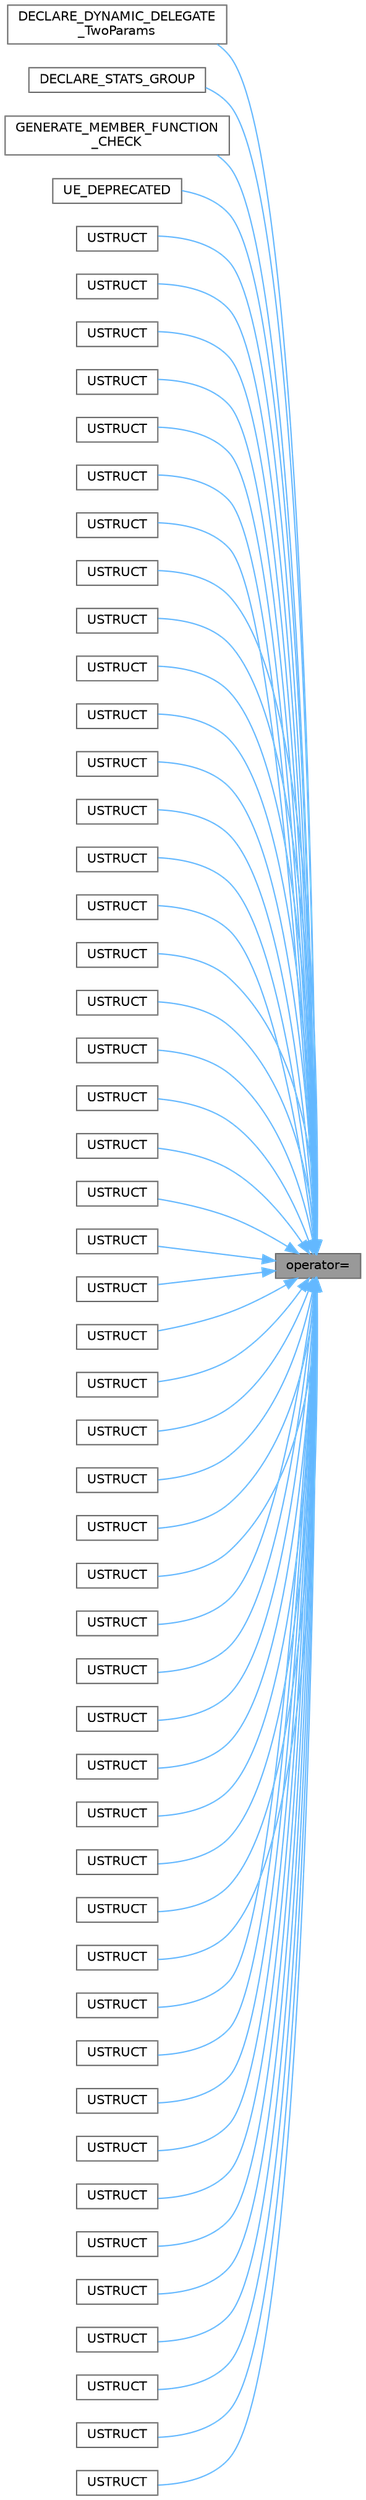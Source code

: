 digraph "operator="
{
 // INTERACTIVE_SVG=YES
 // LATEX_PDF_SIZE
  bgcolor="transparent";
  edge [fontname=Helvetica,fontsize=10,labelfontname=Helvetica,labelfontsize=10];
  node [fontname=Helvetica,fontsize=10,shape=box,height=0.2,width=0.4];
  rankdir="RL";
  Node1 [id="Node000001",label="operator=",height=0.2,width=0.4,color="gray40", fillcolor="grey60", style="filled", fontcolor="black",tooltip=" "];
  Node1 -> Node2 [id="edge1_Node000001_Node000002",dir="back",color="steelblue1",style="solid",tooltip=" "];
  Node2 [id="Node000002",label="DECLARE_DYNAMIC_DELEGATE\l_TwoParams",height=0.2,width=0.4,color="grey40", fillcolor="white", style="filled",URL="$d4/d15/GameplayEffect_8h.html#a5849bd5e985529dcca4c3bf04df9f508",tooltip=" "];
  Node1 -> Node3 [id="edge2_Node000001_Node000003",dir="back",color="steelblue1",style="solid",tooltip=" "];
  Node3 [id="Node000003",label="DECLARE_STATS_GROUP",height=0.2,width=0.4,color="grey40", fillcolor="white", style="filled",URL="$da/d32/MovieSceneEntitySystemTypes_8h.html#a5c81dfc18995ea372f027e6c37c9b374",tooltip=" "];
  Node1 -> Node4 [id="edge3_Node000001_Node000004",dir="back",color="steelblue1",style="solid",tooltip=" "];
  Node4 [id="Node000004",label="GENERATE_MEMBER_FUNCTION\l_CHECK",height=0.2,width=0.4,color="grey40", fillcolor="white", style="filled",URL="$da/d1a/CoreNet_8h.html#a926ba16f580b146e0ae913026845dd51",tooltip="Used to pass in temporary pointers to NetBitWriter which we absolutely need to avoid copying by accid..."];
  Node1 -> Node5 [id="edge4_Node000001_Node000005",dir="back",color="steelblue1",style="solid",tooltip=" "];
  Node5 [id="Node000005",label="UE_DEPRECATED",height=0.2,width=0.4,color="grey40", fillcolor="white", style="filled",URL="$d6/da6/PackageBackup_8h.html#ab6d8d9b66c5daab50edbcb1fa0bd30a3",tooltip="Class that houses various static utility functions to allow for packages to be backed-up to a special..."];
  Node1 -> Node6 [id="edge5_Node000001_Node000006",dir="back",color="steelblue1",style="solid",tooltip=" "];
  Node6 [id="Node000006",label="USTRUCT",height=0.2,width=0.4,color="grey40", fillcolor="white", style="filled",URL="$df/d4b/ActorInstanceHandle_8h.html#aa6246881ed835fb78b4d883fd863a3fc",tooltip="Handle to a unique object."];
  Node1 -> Node7 [id="edge6_Node000001_Node000007",dir="back",color="steelblue1",style="solid",tooltip=" "];
  Node7 [id="Node000007",label="USTRUCT",height=0.2,width=0.4,color="grey40", fillcolor="white", style="filled",URL="$dc/dc2/WorldFolders_8h.html#a6f92ecd8facbf6f92eac9bf68592e691",tooltip=" "];
  Node1 -> Node8 [id="edge7_Node000001_Node000008",dir="back",color="steelblue1",style="solid",tooltip=" "];
  Node8 [id="Node000008",label="USTRUCT",height=0.2,width=0.4,color="grey40", fillcolor="white", style="filled",URL="$dd/d64/AITypes_8h.html#ad0f3b0c083502585487445b34900b702",tooltip=" "];
  Node1 -> Node9 [id="edge8_Node000001_Node000009",dir="back",color="steelblue1",style="solid",tooltip=" "];
  Node9 [id="Node000009",label="USTRUCT",height=0.2,width=0.4,color="grey40", fillcolor="white", style="filled",URL="$df/dce/AnimClassInterface_8h.html#a59fd0560539521cff31f384a31d62a41",tooltip="Describes the input and output of an anim blueprint 'function'."];
  Node1 -> Node10 [id="edge9_Node000001_Node000010",dir="back",color="steelblue1",style="solid",tooltip=" "];
  Node10 [id="Node000010",label="USTRUCT",height=0.2,width=0.4,color="grey40", fillcolor="white", style="filled",URL="$d7/d4c/AnimExecutionContext_8h.html#a501a6457f34d41cfb74c3a3d8558ee27",tooltip=" "];
  Node1 -> Node11 [id="edge10_Node000001_Node000011",dir="back",color="steelblue1",style="solid",tooltip=" "];
  Node11 [id="Node000011",label="USTRUCT",height=0.2,width=0.4,color="grey40", fillcolor="white", style="filled",URL="$df/d39/AnimNextDataInterfacePayload_8h.html#ad1b16703c60ab7152c864eb1708ae6ef",tooltip=" "];
  Node1 -> Node12 [id="edge11_Node000001_Node000012",dir="back",color="steelblue1",style="solid",tooltip=" "];
  Node12 [id="Node000012",label="USTRUCT",height=0.2,width=0.4,color="grey40", fillcolor="white", style="filled",URL="$d9/d1f/AssetImportData_8h.html#a0943412f1da115531db75eb9ae89dbdd",tooltip="Struct that is used to store an array of asset import data as an asset registry tag."];
  Node1 -> Node13 [id="edge12_Node000001_Node000013",dir="back",color="steelblue1",style="solid",tooltip=" "];
  Node13 [id="Node000013",label="USTRUCT",height=0.2,width=0.4,color="grey40", fillcolor="white", style="filled",URL="$de/d3d/Outfit_8h.html#aa8c2bc8b81cbff032fec7a5f12573e30",tooltip=" "];
  Node1 -> Node14 [id="edge13_Node000001_Node000014",dir="back",color="steelblue1",style="solid",tooltip=" "];
  Node14 [id="Node000014",label="USTRUCT",height=0.2,width=0.4,color="grey40", fillcolor="white", style="filled",URL="$da/d52/EdGraphPin_8h.html#a10449f9f63f1be999209daaa6d9eaa80",tooltip="Struct used to define the type of information carried on this pin."];
  Node1 -> Node15 [id="edge14_Node000001_Node000015",dir="back",color="steelblue1",style="solid",tooltip=" "];
  Node15 [id="Node000015",label="USTRUCT",height=0.2,width=0.4,color="grey40", fillcolor="white", style="filled",URL="$d3/d8b/Geometry_8h.html#a15119967b9d5f4bef75b49bd3689e2d8",tooltip="Represents the position, size, and absolute position of a Widget in Slate."];
  Node1 -> Node16 [id="edge15_Node000001_Node000016",dir="back",color="steelblue1",style="solid",tooltip=" "];
  Node16 [id="Node000016",label="USTRUCT",height=0.2,width=0.4,color="grey40", fillcolor="white", style="filled",URL="$d3/d25/AnimInertializationRequest_8h.html#a5e4767a613707053baafe98f03aafcfc",tooltip=" "];
  Node1 -> Node17 [id="edge16_Node000001_Node000017",dir="back",color="steelblue1",style="solid",tooltip=" "];
  Node17 [id="Node000017",label="USTRUCT",height=0.2,width=0.4,color="grey40", fillcolor="white", style="filled",URL="$da/dfe/InputChord_8h.html#a4492bee21d15f9d6b10360331cf3de33",tooltip="An Input Chord is a key and the modifier keys that are to be held with it."];
  Node1 -> Node18 [id="edge17_Node000001_Node000018",dir="back",color="steelblue1",style="solid",tooltip=" "];
  Node18 [id="Node000018",label="USTRUCT",height=0.2,width=0.4,color="grey40", fillcolor="white", style="filled",URL="$dc/df3/StructUtils_2InstancedStructContainer_8h.html#a5895ae85da76e661028316b61143d273",tooltip="Array of heterogeneous structs."];
  Node1 -> Node19 [id="edge18_Node000001_Node000019",dir="back",color="steelblue1",style="solid",tooltip=" "];
  Node19 [id="Node000019",label="USTRUCT",height=0.2,width=0.4,color="grey40", fillcolor="white", style="filled",URL="$d2/d21/AggregateGeom_8h.html#adc0ca4aa5878b7d45e08368c737624f4",tooltip="Container for an aggregate of collision shapes."];
  Node1 -> Node20 [id="edge19_Node000001_Node000020",dir="back",color="steelblue1",style="solid",tooltip=" "];
  Node20 [id="Node000020",label="USTRUCT",height=0.2,width=0.4,color="grey40", fillcolor="white", style="filled",URL="$da/d21/KeyHandle_8h.html#aa1797e4af9415aba1f33568baff9b499",tooltip="Represents a mapping of key handles to key index that may be serialized."];
  Node1 -> Node21 [id="edge20_Node000001_Node000021",dir="back",color="steelblue1",style="solid",tooltip=" "];
  Node21 [id="Node000021",label="USTRUCT",height=0.2,width=0.4,color="grey40", fillcolor="white", style="filled",URL="$d8/daa/ShapeElem_8h.html#ad0d344e8e2d2efa202a49fafa4896c6a",tooltip="Base class of shapes used for collision, such as Sphere, Box, Sphyl, Convex, TaperedCapsule or LevelS..."];
  Node1 -> Node22 [id="edge21_Node000001_Node000022",dir="back",color="steelblue1",style="solid",tooltip=" "];
  Node22 [id="Node000022",label="USTRUCT",height=0.2,width=0.4,color="grey40", fillcolor="white", style="filled",URL="$d2/d6c/MovieSceneEvalTemplate_8h.html#aae1932be3542193f4b0b4864aaf29b27",tooltip="Structure used for movie scene evaluation templates contained within a track."];
  Node1 -> Node23 [id="edge22_Node000001_Node000023",dir="back",color="steelblue1",style="solid",tooltip=" "];
  Node23 [id="Node000023",label="USTRUCT",height=0.2,width=0.4,color="grey40", fillcolor="white", style="filled",URL="$d1/de1/MovieSceneEvaluationTrack_8h.html#ac14744d2564b7bd51ac63f3066553b98",tooltip="Enumeration to determine how a track should be evaluated."];
  Node1 -> Node24 [id="edge23_Node000001_Node000024",dir="back",color="steelblue1",style="solid",tooltip=" "];
  Node24 [id="Node000024",label="USTRUCT",height=0.2,width=0.4,color="grey40", fillcolor="white", style="filled",URL="$dd/d8e/MovieSceneNumericVariant_8h.html#a9be0a9bb8bf5fafa2bf7576820b9644e",tooltip="A variant type that masquerades as a numeric (double) value."];
  Node1 -> Node25 [id="edge24_Node000001_Node000025",dir="back",color="steelblue1",style="solid",tooltip=" "];
  Node25 [id="Node000025",label="USTRUCT",height=0.2,width=0.4,color="grey40", fillcolor="white", style="filled",URL="$de/db3/MovieSceneObjectPathChannel_8h.html#a29855de7308ab84c76d769f441babd4a",tooltip="Key value type for object path channels that stores references to objects as both a hard and soft ref..."];
  Node1 -> Node26 [id="edge25_Node000001_Node000026",dir="back",color="steelblue1",style="solid",tooltip=" "];
  Node26 [id="Node000026",label="USTRUCT",height=0.2,width=0.4,color="grey40", fillcolor="white", style="filled",URL="$d0/dd7/MovieSceneSequenceHierarchy_8h.html#ae58ff4fe2714b442ffc069837a093346",tooltip="Sub sequence data that is stored within an evaluation template as a backreference to the originating ..."];
  Node1 -> Node27 [id="edge26_Node000001_Node000027",dir="back",color="steelblue1",style="solid",tooltip=" "];
  Node27 [id="Node000027",label="USTRUCT",height=0.2,width=0.4,color="grey40", fillcolor="white", style="filled",URL="$d8/d4a/MovieSceneTrackImplementation_8h.html#a097f60474c548dcf41e803c1f01f0e0e",tooltip="Structure that allows the implementation of setup/teardown/initialization/evaluation logic at the tra..."];
  Node1 -> Node28 [id="edge27_Node000001_Node000028",dir="back",color="steelblue1",style="solid",tooltip=" "];
  Node28 [id="Node000028",label="USTRUCT",height=0.2,width=0.4,color="grey40", fillcolor="white", style="filled",URL="$d3/d24/NavLinkDefinition_8h.html#ab9e8239a65d170126548c7299b3a50fc",tooltip=" "];
  Node1 -> Node29 [id="edge28_Node000001_Node000029",dir="back",color="steelblue1",style="solid",tooltip=" "];
  Node29 [id="Node000029",label="USTRUCT",height=0.2,width=0.4,color="grey40", fillcolor="white", style="filled",URL="$d5/dcb/NetworkPhysicsComponent_8h.html#ac60d8e8378b146048269d0b73512e6e9",tooltip="Base struct for replicated rewind history properties."];
  Node1 -> Node30 [id="edge29_Node000001_Node000030",dir="back",color="steelblue1",style="solid",tooltip=" "];
  Node30 [id="Node000030",label="USTRUCT",height=0.2,width=0.4,color="grey40", fillcolor="white", style="filled",URL="$d6/d22/CacheManagerActor_8h.html#a6d35f9fa0c458c5f0e384bb3d35beea6",tooltip=" "];
  Node1 -> Node31 [id="edge30_Node000001_Node000031",dir="back",color="steelblue1",style="solid",tooltip=" "];
  Node31 [id="Node000031",label="USTRUCT",height=0.2,width=0.4,color="grey40", fillcolor="white", style="filled",URL="$d9/d2d/MovieSceneBlendType_8h.html#a9f1caa788d3eab98887cbd1bf33c45e3",tooltip="Movie scene blend type enumeration."];
  Node1 -> Node32 [id="edge31_Node000001_Node000032",dir="back",color="steelblue1",style="solid",tooltip=" "];
  Node32 [id="Node000032",label="USTRUCT",height=0.2,width=0.4,color="grey40", fillcolor="white", style="filled",URL="$dc/d99/PitchShifterName_8h.html#aff022cdb19207c10d73245d5e1b0b910",tooltip=" "];
  Node1 -> Node33 [id="edge32_Node000001_Node000033",dir="back",color="steelblue1",style="solid",tooltip=" "];
  Node33 [id="Node000033",label="USTRUCT",height=0.2,width=0.4,color="grey40", fillcolor="white", style="filled",URL="$df/df3/ScalableFloat_8h.html#a51665f18fa600b8798828b059f67b8d5",tooltip="Generic numerical value in the form Value * Curve[Level]."];
  Node1 -> Node34 [id="edge33_Node000001_Node000034",dir="back",color="steelblue1",style="solid",tooltip=" "];
  Node34 [id="Node000034",label="USTRUCT",height=0.2,width=0.4,color="grey40", fillcolor="white", style="filled",URL="$d6/da1/StructUtils_2SharedStruct_8h.html#a630f4154ed37d37254fe38d6da615fb1",tooltip="FSharedStruct works similarly as a TSharedPtr<FInstancedStruct> but avoids the double pointer indirec..."];
  Node1 -> Node35 [id="edge34_Node000001_Node000035",dir="back",color="steelblue1",style="solid",tooltip=" "];
  Node35 [id="Node000035",label="USTRUCT",height=0.2,width=0.4,color="grey40", fillcolor="white", style="filled",URL="$d0/dc6/SkeletalMeshSourceModel_8h.html#a680cbe17cf51fcfb85f8426c4a053d29",tooltip=" "];
  Node1 -> Node36 [id="edge35_Node000001_Node000036",dir="back",color="steelblue1",style="solid",tooltip=" "];
  Node36 [id="Node000036",label="USTRUCT",height=0.2,width=0.4,color="grey40", fillcolor="white", style="filled",URL="$db/d61/AnimSlotEvaluationPose_8h.html#aed56b6bb911cb0365ba1bec1a0e0ee9a",tooltip="Helper struct for Slot node pose evaluation."];
  Node1 -> Node37 [id="edge36_Node000001_Node000037",dir="back",color="steelblue1",style="solid",tooltip=" "];
  Node37 [id="Node000037",label="USTRUCT",height=0.2,width=0.4,color="grey40", fillcolor="white", style="filled",URL="$d4/da1/SmartObjectPersistentCollection_8h.html#a946232cec5481281c6f23568d2c87e4c",tooltip="Struct representing a unique registered component in the collection actor."];
  Node1 -> Node38 [id="edge37_Node000001_Node000038",dir="back",color="steelblue1",style="solid",tooltip=" "];
  Node38 [id="Node000038",label="USTRUCT",height=0.2,width=0.4,color="grey40", fillcolor="white", style="filled",URL="$de/db1/SoundModulationDestination_8h.html#af239a30fd0fcaec90d85051c06119fe6",tooltip="Parameter destination settings allowing modulation control override for parameter destinations opting..."];
  Node1 -> Node39 [id="edge38_Node000001_Node000039",dir="back",color="steelblue1",style="solid",tooltip=" "];
  Node39 [id="Node000039",label="USTRUCT",height=0.2,width=0.4,color="grey40", fillcolor="white", style="filled",URL="$dc/d67/Spline_8h.html#acf62bb4cb0f573496c73130979a1ed08",tooltip="A general purpose, reflected spline."];
  Node1 -> Node40 [id="edge39_Node000001_Node000040",dir="back",color="steelblue1",style="solid",tooltip=" "];
  Node40 [id="Node000040",label="USTRUCT",height=0.2,width=0.4,color="grey40", fillcolor="white", style="filled",URL="$d6/d03/StateTreeExecutionTypes_8h.html#aa9500b3986a3b73abfe2899ef49af826",tooltip="Enumeration for the different update phases."];
  Node1 -> Node41 [id="edge40_Node000001_Node000041",dir="back",color="steelblue1",style="solid",tooltip=" "];
  Node41 [id="Node000041",label="USTRUCT",height=0.2,width=0.4,color="grey40", fillcolor="white", style="filled",URL="$dc/db7/StateTreeNodeBase_8h.html#ad63e2df8bccd08f89b3d281d147e1db5",tooltip="Enum describing in what format a text is expected to be returned."];
  Node1 -> Node42 [id="edge41_Node000001_Node000042",dir="back",color="steelblue1",style="solid",tooltip=" "];
  Node42 [id="Node000042",label="USTRUCT",height=0.2,width=0.4,color="grey40", fillcolor="white", style="filled",URL="$d6/de0/StateTreeTasksStatus_8h.html#a91fccd6c8ff8639ccc8a088c11b9573a",tooltip="Container for task status for all the active states and global tasks."];
  Node1 -> Node43 [id="edge42_Node000001_Node000043",dir="back",color="steelblue1",style="solid",tooltip=" "];
  Node43 [id="Node000043",label="USTRUCT",height=0.2,width=0.4,color="grey40", fillcolor="white", style="filled",URL="$d0/ddc/StaticMeshComponentLODInfo_8h.html#a6c3ae03daf05d9eb04f483fabcf8e35e",tooltip=" "];
  Node1 -> Node44 [id="edge43_Node000001_Node000044",dir="back",color="steelblue1",style="solid",tooltip=" "];
  Node44 [id="Node000044",label="USTRUCT",height=0.2,width=0.4,color="grey40", fillcolor="white", style="filled",URL="$d5/dda/StaticMeshSourceData_8h.html#aac312005221e114d5a6b5f7ec0c11bc9",tooltip="UObject wrapper for FMeshDescriptionBulkData."];
  Node1 -> Node45 [id="edge44_Node000001_Node000045",dir="back",color="steelblue1",style="solid",tooltip=" "];
  Node45 [id="Node000045",label="USTRUCT",height=0.2,width=0.4,color="grey40", fillcolor="white", style="filled",URL="$de/dbc/MidiStepSequence_8h.html#a6173cd41f232a73676f3a2365c5ba108",tooltip=" "];
  Node1 -> Node46 [id="edge45_Node000001_Node000046",dir="back",color="steelblue1",style="solid",tooltip=" "];
  Node46 [id="Node000046",label="USTRUCT",height=0.2,width=0.4,color="grey40", fillcolor="white", style="filled",URL="$dd/dcf/WorldPartitionActorFilter_8h.html#a812b53d57a09c263ac5afb116b2ed64e",tooltip=" "];
  Node1 -> Node47 [id="edge46_Node000001_Node000047",dir="back",color="steelblue1",style="solid",tooltip=" "];
  Node47 [id="Node000047",label="USTRUCT",height=0.2,width=0.4,color="grey40", fillcolor="white", style="filled",URL="$d6/d9c/RigLogicMutableExtension_8h.html#ae68fe09852badc9bacd0a58cacce613a",tooltip="Used as ExtensionData to represent a DNA Asset in a Customizable Object graph."];
  Node1 -> Node48 [id="edge47_Node000001_Node000048",dir="back",color="steelblue1",style="solid",tooltip=" "];
  Node48 [id="Node000048",label="USTRUCT",height=0.2,width=0.4,color="grey40", fillcolor="white", style="filled",URL="$d8/d2a/AssetThumbnailWidget_8h.html#aef7fd460c1043672d8df1b4579a65e2b",tooltip="Copied mostly from FAssetThumbnailConfig."];
  Node1 -> Node49 [id="edge48_Node000001_Node000049",dir="back",color="steelblue1",style="solid",tooltip=" "];
  Node49 [id="Node000049",label="USTRUCT",height=0.2,width=0.4,color="grey40", fillcolor="white", style="filled",URL="$d6/d6e/AnimInstanceProxy_8h.html#a9bbf0a95f0884f0f6fd86a124d9bf1ad",tooltip="Proxy object passed around during animation tree update in lieu of a UAnimInstance."];
  Node1 -> Node50 [id="edge49_Node000001_Node000050",dir="back",color="steelblue1",style="solid",tooltip=" "];
  Node50 [id="Node000050",label="USTRUCT",height=0.2,width=0.4,color="grey40", fillcolor="white", style="filled",URL="$d4/dd0/ImportanceSamplingLibrary_8h.html#a1688f496f7b36e591fecc92479a04a3d",tooltip="Texture processed for importance sampling Holds marginal PDF of the rows, as well as the PDF of each ..."];
  Node1 -> Node51 [id="edge50_Node000001_Node000051",dir="back",color="steelblue1",style="solid",tooltip=" "];
  Node51 [id="Node000051",label="USTRUCT",height=0.2,width=0.4,color="grey40", fillcolor="white", style="filled",URL="$d6/dc6/StructUtils_2InstancedStruct_8h.html#adcb2836d5087af74eeea9038a8366299",tooltip="FInstancedStruct works similarly as instanced UObject* property but is USTRUCTs."];
  Node1 -> Node52 [id="edge51_Node000001_Node000052",dir="back",color="steelblue1",style="solid",tooltip=" "];
  Node52 [id="Node000052",label="USTRUCT",height=0.2,width=0.4,color="grey40", fillcolor="white", style="filled",URL="$db/d1f/MovieSceneObjectBindingID_8h.html#a47b3d3ca612c24df54fa59a4a2039e87",tooltip="Enumeration specifying how a movie scene object binding ID relates to the sequence."];
  Node1 -> Node53 [id="edge52_Node000001_Node000053",dir="back",color="steelblue1",style="solid",tooltip=" "];
  Node53 [id="Node000053",label="USTRUCT",height=0.2,width=0.4,color="grey40", fillcolor="white", style="filled",URL="$d7/d3f/MovieSceneTimeWarpVariant_8h.html#aff66bd77bd757deabdc2b093df3bde84",tooltip="Enumeration defining the type stored within an FMovieSceneTimeWarpVariant."];
}
